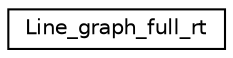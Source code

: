 digraph "Graphical Class Hierarchy"
{
  edge [fontname="Helvetica",fontsize="10",labelfontname="Helvetica",labelfontsize="10"];
  node [fontname="Helvetica",fontsize="10",shape=record];
  rankdir="LR";
  Node0 [label="Line_graph_full_rt",height=0.2,width=0.4,color="black", fillcolor="white", style="filled",URL="$structLine__graph__full__rt.html"];
}
